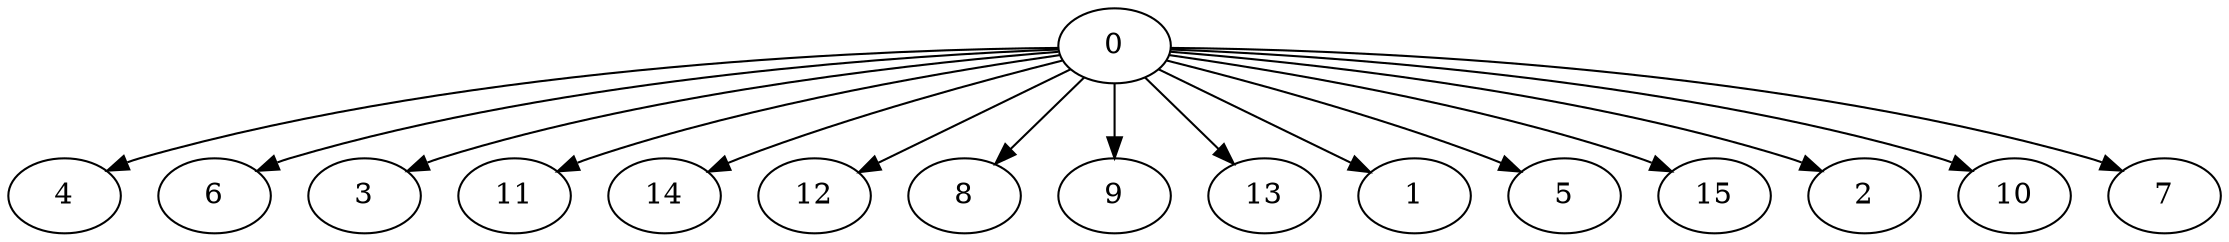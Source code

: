 digraph "Fork_Nodes_16_CCR_0.99_WeightType_Random" {
	graph ["Duplicate states"=0,
		GraphType=Fork,
		"Max states in OPEN"=0,
		Modes="120000ms; topo-ordered tasks, ; Pruning: task equivalence, fixed order ready list, ; F-value: ; Optimisation: best schedule length (\
SL) optimisation on equal, ",
		NumberOfTasks=16,
		"Pruned using list schedule length"=7684,
		"States removed from OPEN"=0,
		TargetSystem="Homogeneous-4",
		"Time to schedule (ms)"=365,
		"Total idle time"=39,
		"Total schedule length"=37,
		"Total sequential time"=109,
		"Total states created"=29979
	];
	0	["Finish time"=9,
		Processor=0,
		"Start time"=0,
		Weight=9];
	4	["Finish time"=37,
		Processor=1,
		"Start time"=26,
		Weight=11];
	0 -> 4	[Weight=7];
	6	["Finish time"=26,
		Processor=1,
		"Start time"=15,
		Weight=11];
	0 -> 6	[Weight=6];
	3	["Finish time"=32,
		Processor=2,
		"Start time"=23,
		Weight=9];
	0 -> 3	[Weight=8];
	11	["Finish time"=28,
		Processor=3,
		"Start time"=19,
		Weight=9];
	0 -> 11	[Weight=9];
	14	["Finish time"=37,
		Processor=3,
		"Start time"=28,
		Weight=9];
	0 -> 14	[Weight=9];
	12	["Finish time"=26,
		Processor=0,
		"Start time"=18,
		Weight=8];
	0 -> 12	[Weight=9];
	8	["Finish time"=19,
		Processor=2,
		"Start time"=13,
		Weight=6];
	0 -> 8	[Weight=4];
	9	["Finish time"=32,
		Processor=0,
		"Start time"=26,
		Weight=6];
	0 -> 9	[Weight=9];
	13	["Finish time"=19,
		Processor=3,
		"Start time"=13,
		Weight=6];
	0 -> 13	[Weight=4];
	1	["Finish time"=37,
		Processor=0,
		"Start time"=32,
		Weight=5];
	0 -> 1	[Weight=10];
	5	["Finish time"=37,
		Processor=2,
		"Start time"=32,
		Weight=5];
	0 -> 5	[Weight=10];
	15	["Finish time"=14,
		Processor=0,
		"Start time"=9,
		Weight=5];
	0 -> 15	[Weight=6];
	2	["Finish time"=18,
		Processor=0,
		"Start time"=14,
		Weight=4];
	0 -> 2	[Weight=7];
	10	["Finish time"=23,
		Processor=2,
		"Start time"=19,
		Weight=4];
	0 -> 10	[Weight=7];
	7	["Finish time"=14,
		Processor=1,
		"Start time"=12,
		Weight=2];
	0 -> 7	[Weight=3];
}
